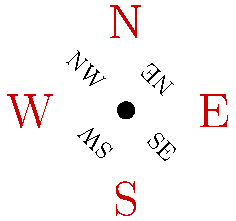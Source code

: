pair O=0;
draw(scale(2)*Label("N",.8red),O,10*N,linewidth(3mm));
draw(scale(2)*Label("S",.8red),O,10*S);
draw(scale(2)*Label("E",.8red),O,10*E);
draw(scale(2)*Label("W",.8red),O,10*W);

draw(rotate(135)*Label("NE"),O,5NE);
draw(rotate(-45)*Label("SE"),O,5SE);
draw(rotate(-45)*Label("NW"),O,5NW);
draw(rotate(135)*Label("SW"),O,5SW);